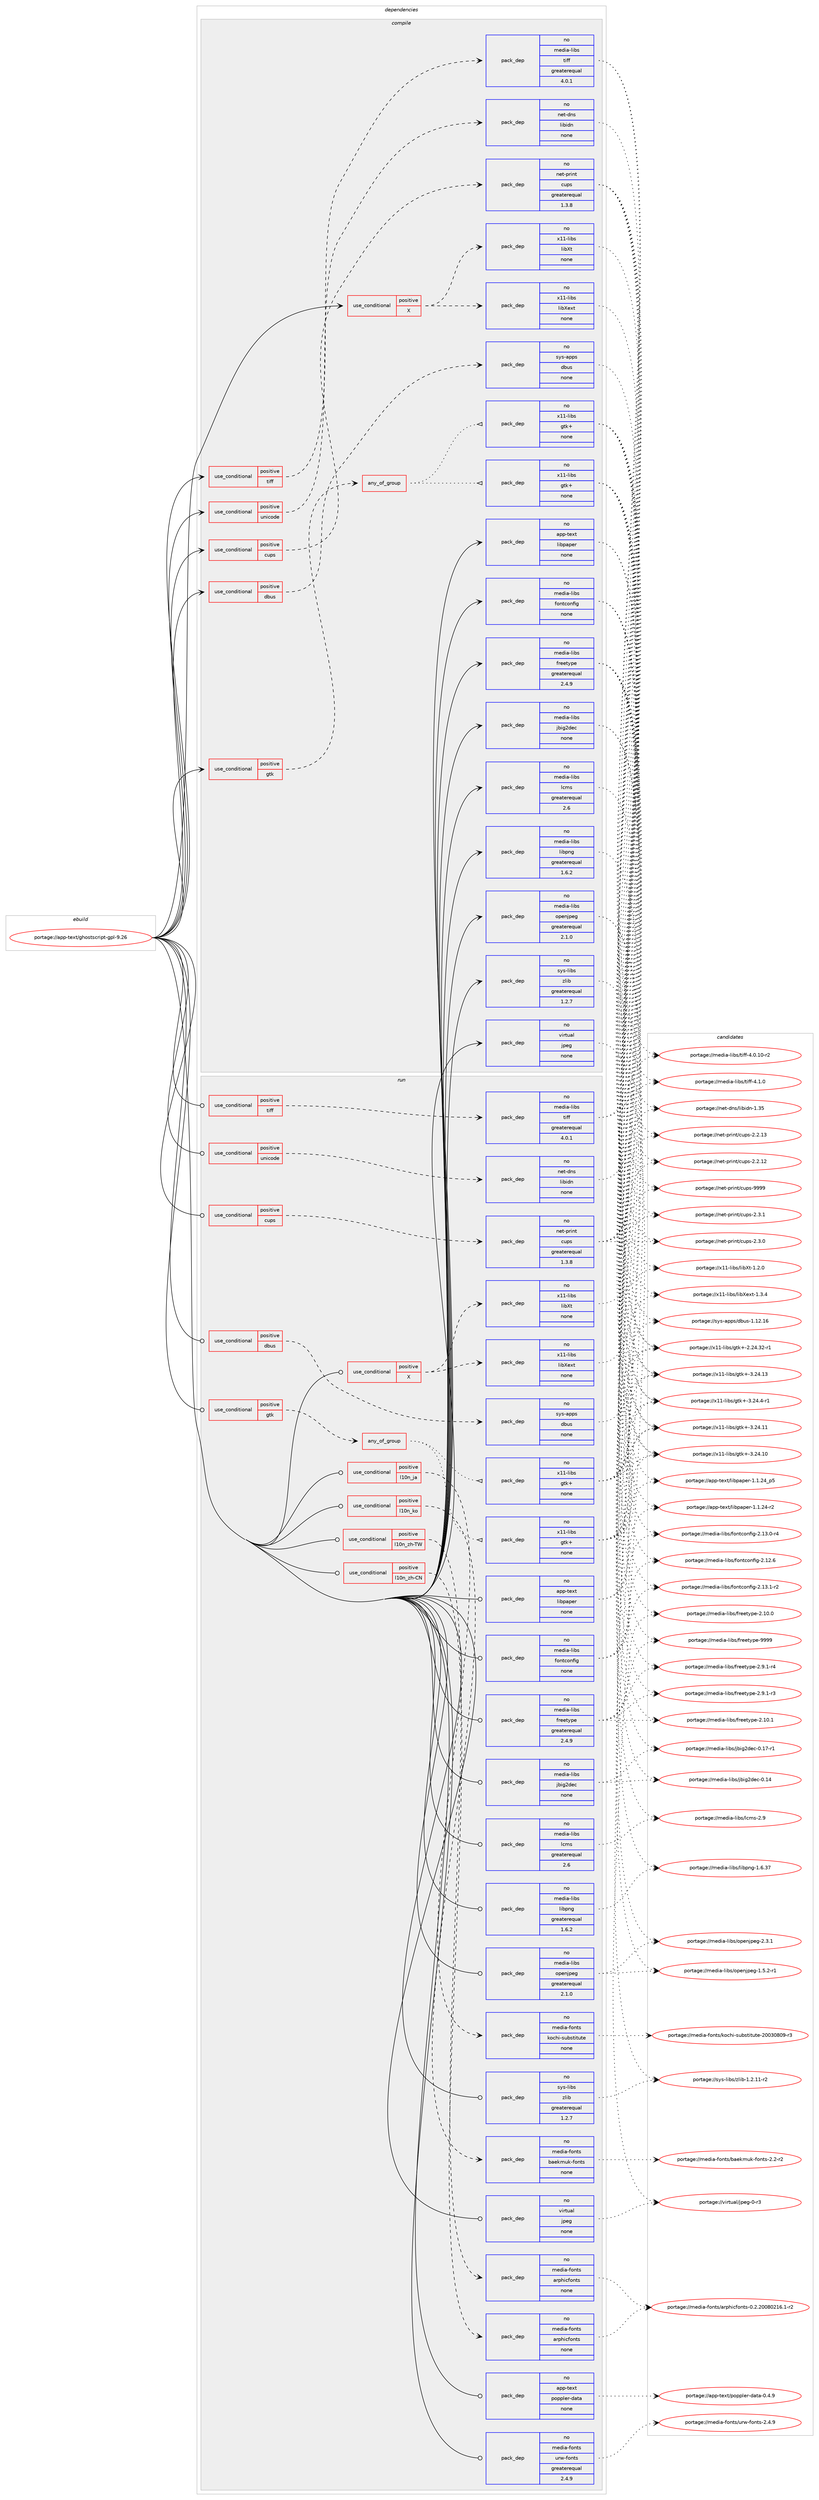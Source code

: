 digraph prolog {

# *************
# Graph options
# *************

newrank=true;
concentrate=true;
compound=true;
graph [rankdir=LR,fontname=Helvetica,fontsize=10,ranksep=1.5];#, ranksep=2.5, nodesep=0.2];
edge  [arrowhead=vee];
node  [fontname=Helvetica,fontsize=10];

# **********
# The ebuild
# **********

subgraph cluster_leftcol {
color=gray;
rank=same;
label=<<i>ebuild</i>>;
id [label="portage://app-text/ghostscript-gpl-9.26", color=red, width=4, href="../app-text/ghostscript-gpl-9.26.svg"];
}

# ****************
# The dependencies
# ****************

subgraph cluster_midcol {
color=gray;
label=<<i>dependencies</i>>;
subgraph cluster_compile {
fillcolor="#eeeeee";
style=filled;
label=<<i>compile</i>>;
subgraph cond140393 {
dependency597696 [label=<<TABLE BORDER="0" CELLBORDER="1" CELLSPACING="0" CELLPADDING="4"><TR><TD ROWSPAN="3" CELLPADDING="10">use_conditional</TD></TR><TR><TD>positive</TD></TR><TR><TD>X</TD></TR></TABLE>>, shape=none, color=red];
subgraph pack449329 {
dependency597697 [label=<<TABLE BORDER="0" CELLBORDER="1" CELLSPACING="0" CELLPADDING="4" WIDTH="220"><TR><TD ROWSPAN="6" CELLPADDING="30">pack_dep</TD></TR><TR><TD WIDTH="110">no</TD></TR><TR><TD>x11-libs</TD></TR><TR><TD>libXt</TD></TR><TR><TD>none</TD></TR><TR><TD></TD></TR></TABLE>>, shape=none, color=blue];
}
dependency597696:e -> dependency597697:w [weight=20,style="dashed",arrowhead="vee"];
subgraph pack449330 {
dependency597698 [label=<<TABLE BORDER="0" CELLBORDER="1" CELLSPACING="0" CELLPADDING="4" WIDTH="220"><TR><TD ROWSPAN="6" CELLPADDING="30">pack_dep</TD></TR><TR><TD WIDTH="110">no</TD></TR><TR><TD>x11-libs</TD></TR><TR><TD>libXext</TD></TR><TR><TD>none</TD></TR><TR><TD></TD></TR></TABLE>>, shape=none, color=blue];
}
dependency597696:e -> dependency597698:w [weight=20,style="dashed",arrowhead="vee"];
}
id:e -> dependency597696:w [weight=20,style="solid",arrowhead="vee"];
subgraph cond140394 {
dependency597699 [label=<<TABLE BORDER="0" CELLBORDER="1" CELLSPACING="0" CELLPADDING="4"><TR><TD ROWSPAN="3" CELLPADDING="10">use_conditional</TD></TR><TR><TD>positive</TD></TR><TR><TD>cups</TD></TR></TABLE>>, shape=none, color=red];
subgraph pack449331 {
dependency597700 [label=<<TABLE BORDER="0" CELLBORDER="1" CELLSPACING="0" CELLPADDING="4" WIDTH="220"><TR><TD ROWSPAN="6" CELLPADDING="30">pack_dep</TD></TR><TR><TD WIDTH="110">no</TD></TR><TR><TD>net-print</TD></TR><TR><TD>cups</TD></TR><TR><TD>greaterequal</TD></TR><TR><TD>1.3.8</TD></TR></TABLE>>, shape=none, color=blue];
}
dependency597699:e -> dependency597700:w [weight=20,style="dashed",arrowhead="vee"];
}
id:e -> dependency597699:w [weight=20,style="solid",arrowhead="vee"];
subgraph cond140395 {
dependency597701 [label=<<TABLE BORDER="0" CELLBORDER="1" CELLSPACING="0" CELLPADDING="4"><TR><TD ROWSPAN="3" CELLPADDING="10">use_conditional</TD></TR><TR><TD>positive</TD></TR><TR><TD>dbus</TD></TR></TABLE>>, shape=none, color=red];
subgraph pack449332 {
dependency597702 [label=<<TABLE BORDER="0" CELLBORDER="1" CELLSPACING="0" CELLPADDING="4" WIDTH="220"><TR><TD ROWSPAN="6" CELLPADDING="30">pack_dep</TD></TR><TR><TD WIDTH="110">no</TD></TR><TR><TD>sys-apps</TD></TR><TR><TD>dbus</TD></TR><TR><TD>none</TD></TR><TR><TD></TD></TR></TABLE>>, shape=none, color=blue];
}
dependency597701:e -> dependency597702:w [weight=20,style="dashed",arrowhead="vee"];
}
id:e -> dependency597701:w [weight=20,style="solid",arrowhead="vee"];
subgraph cond140396 {
dependency597703 [label=<<TABLE BORDER="0" CELLBORDER="1" CELLSPACING="0" CELLPADDING="4"><TR><TD ROWSPAN="3" CELLPADDING="10">use_conditional</TD></TR><TR><TD>positive</TD></TR><TR><TD>gtk</TD></TR></TABLE>>, shape=none, color=red];
subgraph any7708 {
dependency597704 [label=<<TABLE BORDER="0" CELLBORDER="1" CELLSPACING="0" CELLPADDING="4"><TR><TD CELLPADDING="10">any_of_group</TD></TR></TABLE>>, shape=none, color=red];subgraph pack449333 {
dependency597705 [label=<<TABLE BORDER="0" CELLBORDER="1" CELLSPACING="0" CELLPADDING="4" WIDTH="220"><TR><TD ROWSPAN="6" CELLPADDING="30">pack_dep</TD></TR><TR><TD WIDTH="110">no</TD></TR><TR><TD>x11-libs</TD></TR><TR><TD>gtk+</TD></TR><TR><TD>none</TD></TR><TR><TD></TD></TR></TABLE>>, shape=none, color=blue];
}
dependency597704:e -> dependency597705:w [weight=20,style="dotted",arrowhead="oinv"];
subgraph pack449334 {
dependency597706 [label=<<TABLE BORDER="0" CELLBORDER="1" CELLSPACING="0" CELLPADDING="4" WIDTH="220"><TR><TD ROWSPAN="6" CELLPADDING="30">pack_dep</TD></TR><TR><TD WIDTH="110">no</TD></TR><TR><TD>x11-libs</TD></TR><TR><TD>gtk+</TD></TR><TR><TD>none</TD></TR><TR><TD></TD></TR></TABLE>>, shape=none, color=blue];
}
dependency597704:e -> dependency597706:w [weight=20,style="dotted",arrowhead="oinv"];
}
dependency597703:e -> dependency597704:w [weight=20,style="dashed",arrowhead="vee"];
}
id:e -> dependency597703:w [weight=20,style="solid",arrowhead="vee"];
subgraph cond140397 {
dependency597707 [label=<<TABLE BORDER="0" CELLBORDER="1" CELLSPACING="0" CELLPADDING="4"><TR><TD ROWSPAN="3" CELLPADDING="10">use_conditional</TD></TR><TR><TD>positive</TD></TR><TR><TD>tiff</TD></TR></TABLE>>, shape=none, color=red];
subgraph pack449335 {
dependency597708 [label=<<TABLE BORDER="0" CELLBORDER="1" CELLSPACING="0" CELLPADDING="4" WIDTH="220"><TR><TD ROWSPAN="6" CELLPADDING="30">pack_dep</TD></TR><TR><TD WIDTH="110">no</TD></TR><TR><TD>media-libs</TD></TR><TR><TD>tiff</TD></TR><TR><TD>greaterequal</TD></TR><TR><TD>4.0.1</TD></TR></TABLE>>, shape=none, color=blue];
}
dependency597707:e -> dependency597708:w [weight=20,style="dashed",arrowhead="vee"];
}
id:e -> dependency597707:w [weight=20,style="solid",arrowhead="vee"];
subgraph cond140398 {
dependency597709 [label=<<TABLE BORDER="0" CELLBORDER="1" CELLSPACING="0" CELLPADDING="4"><TR><TD ROWSPAN="3" CELLPADDING="10">use_conditional</TD></TR><TR><TD>positive</TD></TR><TR><TD>unicode</TD></TR></TABLE>>, shape=none, color=red];
subgraph pack449336 {
dependency597710 [label=<<TABLE BORDER="0" CELLBORDER="1" CELLSPACING="0" CELLPADDING="4" WIDTH="220"><TR><TD ROWSPAN="6" CELLPADDING="30">pack_dep</TD></TR><TR><TD WIDTH="110">no</TD></TR><TR><TD>net-dns</TD></TR><TR><TD>libidn</TD></TR><TR><TD>none</TD></TR><TR><TD></TD></TR></TABLE>>, shape=none, color=blue];
}
dependency597709:e -> dependency597710:w [weight=20,style="dashed",arrowhead="vee"];
}
id:e -> dependency597709:w [weight=20,style="solid",arrowhead="vee"];
subgraph pack449337 {
dependency597711 [label=<<TABLE BORDER="0" CELLBORDER="1" CELLSPACING="0" CELLPADDING="4" WIDTH="220"><TR><TD ROWSPAN="6" CELLPADDING="30">pack_dep</TD></TR><TR><TD WIDTH="110">no</TD></TR><TR><TD>app-text</TD></TR><TR><TD>libpaper</TD></TR><TR><TD>none</TD></TR><TR><TD></TD></TR></TABLE>>, shape=none, color=blue];
}
id:e -> dependency597711:w [weight=20,style="solid",arrowhead="vee"];
subgraph pack449338 {
dependency597712 [label=<<TABLE BORDER="0" CELLBORDER="1" CELLSPACING="0" CELLPADDING="4" WIDTH="220"><TR><TD ROWSPAN="6" CELLPADDING="30">pack_dep</TD></TR><TR><TD WIDTH="110">no</TD></TR><TR><TD>media-libs</TD></TR><TR><TD>fontconfig</TD></TR><TR><TD>none</TD></TR><TR><TD></TD></TR></TABLE>>, shape=none, color=blue];
}
id:e -> dependency597712:w [weight=20,style="solid",arrowhead="vee"];
subgraph pack449339 {
dependency597713 [label=<<TABLE BORDER="0" CELLBORDER="1" CELLSPACING="0" CELLPADDING="4" WIDTH="220"><TR><TD ROWSPAN="6" CELLPADDING="30">pack_dep</TD></TR><TR><TD WIDTH="110">no</TD></TR><TR><TD>media-libs</TD></TR><TR><TD>freetype</TD></TR><TR><TD>greaterequal</TD></TR><TR><TD>2.4.9</TD></TR></TABLE>>, shape=none, color=blue];
}
id:e -> dependency597713:w [weight=20,style="solid",arrowhead="vee"];
subgraph pack449340 {
dependency597714 [label=<<TABLE BORDER="0" CELLBORDER="1" CELLSPACING="0" CELLPADDING="4" WIDTH="220"><TR><TD ROWSPAN="6" CELLPADDING="30">pack_dep</TD></TR><TR><TD WIDTH="110">no</TD></TR><TR><TD>media-libs</TD></TR><TR><TD>jbig2dec</TD></TR><TR><TD>none</TD></TR><TR><TD></TD></TR></TABLE>>, shape=none, color=blue];
}
id:e -> dependency597714:w [weight=20,style="solid",arrowhead="vee"];
subgraph pack449341 {
dependency597715 [label=<<TABLE BORDER="0" CELLBORDER="1" CELLSPACING="0" CELLPADDING="4" WIDTH="220"><TR><TD ROWSPAN="6" CELLPADDING="30">pack_dep</TD></TR><TR><TD WIDTH="110">no</TD></TR><TR><TD>media-libs</TD></TR><TR><TD>lcms</TD></TR><TR><TD>greaterequal</TD></TR><TR><TD>2.6</TD></TR></TABLE>>, shape=none, color=blue];
}
id:e -> dependency597715:w [weight=20,style="solid",arrowhead="vee"];
subgraph pack449342 {
dependency597716 [label=<<TABLE BORDER="0" CELLBORDER="1" CELLSPACING="0" CELLPADDING="4" WIDTH="220"><TR><TD ROWSPAN="6" CELLPADDING="30">pack_dep</TD></TR><TR><TD WIDTH="110">no</TD></TR><TR><TD>media-libs</TD></TR><TR><TD>libpng</TD></TR><TR><TD>greaterequal</TD></TR><TR><TD>1.6.2</TD></TR></TABLE>>, shape=none, color=blue];
}
id:e -> dependency597716:w [weight=20,style="solid",arrowhead="vee"];
subgraph pack449343 {
dependency597717 [label=<<TABLE BORDER="0" CELLBORDER="1" CELLSPACING="0" CELLPADDING="4" WIDTH="220"><TR><TD ROWSPAN="6" CELLPADDING="30">pack_dep</TD></TR><TR><TD WIDTH="110">no</TD></TR><TR><TD>media-libs</TD></TR><TR><TD>openjpeg</TD></TR><TR><TD>greaterequal</TD></TR><TR><TD>2.1.0</TD></TR></TABLE>>, shape=none, color=blue];
}
id:e -> dependency597717:w [weight=20,style="solid",arrowhead="vee"];
subgraph pack449344 {
dependency597718 [label=<<TABLE BORDER="0" CELLBORDER="1" CELLSPACING="0" CELLPADDING="4" WIDTH="220"><TR><TD ROWSPAN="6" CELLPADDING="30">pack_dep</TD></TR><TR><TD WIDTH="110">no</TD></TR><TR><TD>sys-libs</TD></TR><TR><TD>zlib</TD></TR><TR><TD>greaterequal</TD></TR><TR><TD>1.2.7</TD></TR></TABLE>>, shape=none, color=blue];
}
id:e -> dependency597718:w [weight=20,style="solid",arrowhead="vee"];
subgraph pack449345 {
dependency597719 [label=<<TABLE BORDER="0" CELLBORDER="1" CELLSPACING="0" CELLPADDING="4" WIDTH="220"><TR><TD ROWSPAN="6" CELLPADDING="30">pack_dep</TD></TR><TR><TD WIDTH="110">no</TD></TR><TR><TD>virtual</TD></TR><TR><TD>jpeg</TD></TR><TR><TD>none</TD></TR><TR><TD></TD></TR></TABLE>>, shape=none, color=blue];
}
id:e -> dependency597719:w [weight=20,style="solid",arrowhead="vee"];
}
subgraph cluster_compileandrun {
fillcolor="#eeeeee";
style=filled;
label=<<i>compile and run</i>>;
}
subgraph cluster_run {
fillcolor="#eeeeee";
style=filled;
label=<<i>run</i>>;
subgraph cond140399 {
dependency597720 [label=<<TABLE BORDER="0" CELLBORDER="1" CELLSPACING="0" CELLPADDING="4"><TR><TD ROWSPAN="3" CELLPADDING="10">use_conditional</TD></TR><TR><TD>positive</TD></TR><TR><TD>X</TD></TR></TABLE>>, shape=none, color=red];
subgraph pack449346 {
dependency597721 [label=<<TABLE BORDER="0" CELLBORDER="1" CELLSPACING="0" CELLPADDING="4" WIDTH="220"><TR><TD ROWSPAN="6" CELLPADDING="30">pack_dep</TD></TR><TR><TD WIDTH="110">no</TD></TR><TR><TD>x11-libs</TD></TR><TR><TD>libXt</TD></TR><TR><TD>none</TD></TR><TR><TD></TD></TR></TABLE>>, shape=none, color=blue];
}
dependency597720:e -> dependency597721:w [weight=20,style="dashed",arrowhead="vee"];
subgraph pack449347 {
dependency597722 [label=<<TABLE BORDER="0" CELLBORDER="1" CELLSPACING="0" CELLPADDING="4" WIDTH="220"><TR><TD ROWSPAN="6" CELLPADDING="30">pack_dep</TD></TR><TR><TD WIDTH="110">no</TD></TR><TR><TD>x11-libs</TD></TR><TR><TD>libXext</TD></TR><TR><TD>none</TD></TR><TR><TD></TD></TR></TABLE>>, shape=none, color=blue];
}
dependency597720:e -> dependency597722:w [weight=20,style="dashed",arrowhead="vee"];
}
id:e -> dependency597720:w [weight=20,style="solid",arrowhead="odot"];
subgraph cond140400 {
dependency597723 [label=<<TABLE BORDER="0" CELLBORDER="1" CELLSPACING="0" CELLPADDING="4"><TR><TD ROWSPAN="3" CELLPADDING="10">use_conditional</TD></TR><TR><TD>positive</TD></TR><TR><TD>cups</TD></TR></TABLE>>, shape=none, color=red];
subgraph pack449348 {
dependency597724 [label=<<TABLE BORDER="0" CELLBORDER="1" CELLSPACING="0" CELLPADDING="4" WIDTH="220"><TR><TD ROWSPAN="6" CELLPADDING="30">pack_dep</TD></TR><TR><TD WIDTH="110">no</TD></TR><TR><TD>net-print</TD></TR><TR><TD>cups</TD></TR><TR><TD>greaterequal</TD></TR><TR><TD>1.3.8</TD></TR></TABLE>>, shape=none, color=blue];
}
dependency597723:e -> dependency597724:w [weight=20,style="dashed",arrowhead="vee"];
}
id:e -> dependency597723:w [weight=20,style="solid",arrowhead="odot"];
subgraph cond140401 {
dependency597725 [label=<<TABLE BORDER="0" CELLBORDER="1" CELLSPACING="0" CELLPADDING="4"><TR><TD ROWSPAN="3" CELLPADDING="10">use_conditional</TD></TR><TR><TD>positive</TD></TR><TR><TD>dbus</TD></TR></TABLE>>, shape=none, color=red];
subgraph pack449349 {
dependency597726 [label=<<TABLE BORDER="0" CELLBORDER="1" CELLSPACING="0" CELLPADDING="4" WIDTH="220"><TR><TD ROWSPAN="6" CELLPADDING="30">pack_dep</TD></TR><TR><TD WIDTH="110">no</TD></TR><TR><TD>sys-apps</TD></TR><TR><TD>dbus</TD></TR><TR><TD>none</TD></TR><TR><TD></TD></TR></TABLE>>, shape=none, color=blue];
}
dependency597725:e -> dependency597726:w [weight=20,style="dashed",arrowhead="vee"];
}
id:e -> dependency597725:w [weight=20,style="solid",arrowhead="odot"];
subgraph cond140402 {
dependency597727 [label=<<TABLE BORDER="0" CELLBORDER="1" CELLSPACING="0" CELLPADDING="4"><TR><TD ROWSPAN="3" CELLPADDING="10">use_conditional</TD></TR><TR><TD>positive</TD></TR><TR><TD>gtk</TD></TR></TABLE>>, shape=none, color=red];
subgraph any7709 {
dependency597728 [label=<<TABLE BORDER="0" CELLBORDER="1" CELLSPACING="0" CELLPADDING="4"><TR><TD CELLPADDING="10">any_of_group</TD></TR></TABLE>>, shape=none, color=red];subgraph pack449350 {
dependency597729 [label=<<TABLE BORDER="0" CELLBORDER="1" CELLSPACING="0" CELLPADDING="4" WIDTH="220"><TR><TD ROWSPAN="6" CELLPADDING="30">pack_dep</TD></TR><TR><TD WIDTH="110">no</TD></TR><TR><TD>x11-libs</TD></TR><TR><TD>gtk+</TD></TR><TR><TD>none</TD></TR><TR><TD></TD></TR></TABLE>>, shape=none, color=blue];
}
dependency597728:e -> dependency597729:w [weight=20,style="dotted",arrowhead="oinv"];
subgraph pack449351 {
dependency597730 [label=<<TABLE BORDER="0" CELLBORDER="1" CELLSPACING="0" CELLPADDING="4" WIDTH="220"><TR><TD ROWSPAN="6" CELLPADDING="30">pack_dep</TD></TR><TR><TD WIDTH="110">no</TD></TR><TR><TD>x11-libs</TD></TR><TR><TD>gtk+</TD></TR><TR><TD>none</TD></TR><TR><TD></TD></TR></TABLE>>, shape=none, color=blue];
}
dependency597728:e -> dependency597730:w [weight=20,style="dotted",arrowhead="oinv"];
}
dependency597727:e -> dependency597728:w [weight=20,style="dashed",arrowhead="vee"];
}
id:e -> dependency597727:w [weight=20,style="solid",arrowhead="odot"];
subgraph cond140403 {
dependency597731 [label=<<TABLE BORDER="0" CELLBORDER="1" CELLSPACING="0" CELLPADDING="4"><TR><TD ROWSPAN="3" CELLPADDING="10">use_conditional</TD></TR><TR><TD>positive</TD></TR><TR><TD>l10n_ja</TD></TR></TABLE>>, shape=none, color=red];
subgraph pack449352 {
dependency597732 [label=<<TABLE BORDER="0" CELLBORDER="1" CELLSPACING="0" CELLPADDING="4" WIDTH="220"><TR><TD ROWSPAN="6" CELLPADDING="30">pack_dep</TD></TR><TR><TD WIDTH="110">no</TD></TR><TR><TD>media-fonts</TD></TR><TR><TD>kochi-substitute</TD></TR><TR><TD>none</TD></TR><TR><TD></TD></TR></TABLE>>, shape=none, color=blue];
}
dependency597731:e -> dependency597732:w [weight=20,style="dashed",arrowhead="vee"];
}
id:e -> dependency597731:w [weight=20,style="solid",arrowhead="odot"];
subgraph cond140404 {
dependency597733 [label=<<TABLE BORDER="0" CELLBORDER="1" CELLSPACING="0" CELLPADDING="4"><TR><TD ROWSPAN="3" CELLPADDING="10">use_conditional</TD></TR><TR><TD>positive</TD></TR><TR><TD>l10n_ko</TD></TR></TABLE>>, shape=none, color=red];
subgraph pack449353 {
dependency597734 [label=<<TABLE BORDER="0" CELLBORDER="1" CELLSPACING="0" CELLPADDING="4" WIDTH="220"><TR><TD ROWSPAN="6" CELLPADDING="30">pack_dep</TD></TR><TR><TD WIDTH="110">no</TD></TR><TR><TD>media-fonts</TD></TR><TR><TD>baekmuk-fonts</TD></TR><TR><TD>none</TD></TR><TR><TD></TD></TR></TABLE>>, shape=none, color=blue];
}
dependency597733:e -> dependency597734:w [weight=20,style="dashed",arrowhead="vee"];
}
id:e -> dependency597733:w [weight=20,style="solid",arrowhead="odot"];
subgraph cond140405 {
dependency597735 [label=<<TABLE BORDER="0" CELLBORDER="1" CELLSPACING="0" CELLPADDING="4"><TR><TD ROWSPAN="3" CELLPADDING="10">use_conditional</TD></TR><TR><TD>positive</TD></TR><TR><TD>l10n_zh-CN</TD></TR></TABLE>>, shape=none, color=red];
subgraph pack449354 {
dependency597736 [label=<<TABLE BORDER="0" CELLBORDER="1" CELLSPACING="0" CELLPADDING="4" WIDTH="220"><TR><TD ROWSPAN="6" CELLPADDING="30">pack_dep</TD></TR><TR><TD WIDTH="110">no</TD></TR><TR><TD>media-fonts</TD></TR><TR><TD>arphicfonts</TD></TR><TR><TD>none</TD></TR><TR><TD></TD></TR></TABLE>>, shape=none, color=blue];
}
dependency597735:e -> dependency597736:w [weight=20,style="dashed",arrowhead="vee"];
}
id:e -> dependency597735:w [weight=20,style="solid",arrowhead="odot"];
subgraph cond140406 {
dependency597737 [label=<<TABLE BORDER="0" CELLBORDER="1" CELLSPACING="0" CELLPADDING="4"><TR><TD ROWSPAN="3" CELLPADDING="10">use_conditional</TD></TR><TR><TD>positive</TD></TR><TR><TD>l10n_zh-TW</TD></TR></TABLE>>, shape=none, color=red];
subgraph pack449355 {
dependency597738 [label=<<TABLE BORDER="0" CELLBORDER="1" CELLSPACING="0" CELLPADDING="4" WIDTH="220"><TR><TD ROWSPAN="6" CELLPADDING="30">pack_dep</TD></TR><TR><TD WIDTH="110">no</TD></TR><TR><TD>media-fonts</TD></TR><TR><TD>arphicfonts</TD></TR><TR><TD>none</TD></TR><TR><TD></TD></TR></TABLE>>, shape=none, color=blue];
}
dependency597737:e -> dependency597738:w [weight=20,style="dashed",arrowhead="vee"];
}
id:e -> dependency597737:w [weight=20,style="solid",arrowhead="odot"];
subgraph cond140407 {
dependency597739 [label=<<TABLE BORDER="0" CELLBORDER="1" CELLSPACING="0" CELLPADDING="4"><TR><TD ROWSPAN="3" CELLPADDING="10">use_conditional</TD></TR><TR><TD>positive</TD></TR><TR><TD>tiff</TD></TR></TABLE>>, shape=none, color=red];
subgraph pack449356 {
dependency597740 [label=<<TABLE BORDER="0" CELLBORDER="1" CELLSPACING="0" CELLPADDING="4" WIDTH="220"><TR><TD ROWSPAN="6" CELLPADDING="30">pack_dep</TD></TR><TR><TD WIDTH="110">no</TD></TR><TR><TD>media-libs</TD></TR><TR><TD>tiff</TD></TR><TR><TD>greaterequal</TD></TR><TR><TD>4.0.1</TD></TR></TABLE>>, shape=none, color=blue];
}
dependency597739:e -> dependency597740:w [weight=20,style="dashed",arrowhead="vee"];
}
id:e -> dependency597739:w [weight=20,style="solid",arrowhead="odot"];
subgraph cond140408 {
dependency597741 [label=<<TABLE BORDER="0" CELLBORDER="1" CELLSPACING="0" CELLPADDING="4"><TR><TD ROWSPAN="3" CELLPADDING="10">use_conditional</TD></TR><TR><TD>positive</TD></TR><TR><TD>unicode</TD></TR></TABLE>>, shape=none, color=red];
subgraph pack449357 {
dependency597742 [label=<<TABLE BORDER="0" CELLBORDER="1" CELLSPACING="0" CELLPADDING="4" WIDTH="220"><TR><TD ROWSPAN="6" CELLPADDING="30">pack_dep</TD></TR><TR><TD WIDTH="110">no</TD></TR><TR><TD>net-dns</TD></TR><TR><TD>libidn</TD></TR><TR><TD>none</TD></TR><TR><TD></TD></TR></TABLE>>, shape=none, color=blue];
}
dependency597741:e -> dependency597742:w [weight=20,style="dashed",arrowhead="vee"];
}
id:e -> dependency597741:w [weight=20,style="solid",arrowhead="odot"];
subgraph pack449358 {
dependency597743 [label=<<TABLE BORDER="0" CELLBORDER="1" CELLSPACING="0" CELLPADDING="4" WIDTH="220"><TR><TD ROWSPAN="6" CELLPADDING="30">pack_dep</TD></TR><TR><TD WIDTH="110">no</TD></TR><TR><TD>app-text</TD></TR><TR><TD>libpaper</TD></TR><TR><TD>none</TD></TR><TR><TD></TD></TR></TABLE>>, shape=none, color=blue];
}
id:e -> dependency597743:w [weight=20,style="solid",arrowhead="odot"];
subgraph pack449359 {
dependency597744 [label=<<TABLE BORDER="0" CELLBORDER="1" CELLSPACING="0" CELLPADDING="4" WIDTH="220"><TR><TD ROWSPAN="6" CELLPADDING="30">pack_dep</TD></TR><TR><TD WIDTH="110">no</TD></TR><TR><TD>app-text</TD></TR><TR><TD>poppler-data</TD></TR><TR><TD>none</TD></TR><TR><TD></TD></TR></TABLE>>, shape=none, color=blue];
}
id:e -> dependency597744:w [weight=20,style="solid",arrowhead="odot"];
subgraph pack449360 {
dependency597745 [label=<<TABLE BORDER="0" CELLBORDER="1" CELLSPACING="0" CELLPADDING="4" WIDTH="220"><TR><TD ROWSPAN="6" CELLPADDING="30">pack_dep</TD></TR><TR><TD WIDTH="110">no</TD></TR><TR><TD>media-fonts</TD></TR><TR><TD>urw-fonts</TD></TR><TR><TD>greaterequal</TD></TR><TR><TD>2.4.9</TD></TR></TABLE>>, shape=none, color=blue];
}
id:e -> dependency597745:w [weight=20,style="solid",arrowhead="odot"];
subgraph pack449361 {
dependency597746 [label=<<TABLE BORDER="0" CELLBORDER="1" CELLSPACING="0" CELLPADDING="4" WIDTH="220"><TR><TD ROWSPAN="6" CELLPADDING="30">pack_dep</TD></TR><TR><TD WIDTH="110">no</TD></TR><TR><TD>media-libs</TD></TR><TR><TD>fontconfig</TD></TR><TR><TD>none</TD></TR><TR><TD></TD></TR></TABLE>>, shape=none, color=blue];
}
id:e -> dependency597746:w [weight=20,style="solid",arrowhead="odot"];
subgraph pack449362 {
dependency597747 [label=<<TABLE BORDER="0" CELLBORDER="1" CELLSPACING="0" CELLPADDING="4" WIDTH="220"><TR><TD ROWSPAN="6" CELLPADDING="30">pack_dep</TD></TR><TR><TD WIDTH="110">no</TD></TR><TR><TD>media-libs</TD></TR><TR><TD>freetype</TD></TR><TR><TD>greaterequal</TD></TR><TR><TD>2.4.9</TD></TR></TABLE>>, shape=none, color=blue];
}
id:e -> dependency597747:w [weight=20,style="solid",arrowhead="odot"];
subgraph pack449363 {
dependency597748 [label=<<TABLE BORDER="0" CELLBORDER="1" CELLSPACING="0" CELLPADDING="4" WIDTH="220"><TR><TD ROWSPAN="6" CELLPADDING="30">pack_dep</TD></TR><TR><TD WIDTH="110">no</TD></TR><TR><TD>media-libs</TD></TR><TR><TD>jbig2dec</TD></TR><TR><TD>none</TD></TR><TR><TD></TD></TR></TABLE>>, shape=none, color=blue];
}
id:e -> dependency597748:w [weight=20,style="solid",arrowhead="odot"];
subgraph pack449364 {
dependency597749 [label=<<TABLE BORDER="0" CELLBORDER="1" CELLSPACING="0" CELLPADDING="4" WIDTH="220"><TR><TD ROWSPAN="6" CELLPADDING="30">pack_dep</TD></TR><TR><TD WIDTH="110">no</TD></TR><TR><TD>media-libs</TD></TR><TR><TD>lcms</TD></TR><TR><TD>greaterequal</TD></TR><TR><TD>2.6</TD></TR></TABLE>>, shape=none, color=blue];
}
id:e -> dependency597749:w [weight=20,style="solid",arrowhead="odot"];
subgraph pack449365 {
dependency597750 [label=<<TABLE BORDER="0" CELLBORDER="1" CELLSPACING="0" CELLPADDING="4" WIDTH="220"><TR><TD ROWSPAN="6" CELLPADDING="30">pack_dep</TD></TR><TR><TD WIDTH="110">no</TD></TR><TR><TD>media-libs</TD></TR><TR><TD>libpng</TD></TR><TR><TD>greaterequal</TD></TR><TR><TD>1.6.2</TD></TR></TABLE>>, shape=none, color=blue];
}
id:e -> dependency597750:w [weight=20,style="solid",arrowhead="odot"];
subgraph pack449366 {
dependency597751 [label=<<TABLE BORDER="0" CELLBORDER="1" CELLSPACING="0" CELLPADDING="4" WIDTH="220"><TR><TD ROWSPAN="6" CELLPADDING="30">pack_dep</TD></TR><TR><TD WIDTH="110">no</TD></TR><TR><TD>media-libs</TD></TR><TR><TD>openjpeg</TD></TR><TR><TD>greaterequal</TD></TR><TR><TD>2.1.0</TD></TR></TABLE>>, shape=none, color=blue];
}
id:e -> dependency597751:w [weight=20,style="solid",arrowhead="odot"];
subgraph pack449367 {
dependency597752 [label=<<TABLE BORDER="0" CELLBORDER="1" CELLSPACING="0" CELLPADDING="4" WIDTH="220"><TR><TD ROWSPAN="6" CELLPADDING="30">pack_dep</TD></TR><TR><TD WIDTH="110">no</TD></TR><TR><TD>sys-libs</TD></TR><TR><TD>zlib</TD></TR><TR><TD>greaterequal</TD></TR><TR><TD>1.2.7</TD></TR></TABLE>>, shape=none, color=blue];
}
id:e -> dependency597752:w [weight=20,style="solid",arrowhead="odot"];
subgraph pack449368 {
dependency597753 [label=<<TABLE BORDER="0" CELLBORDER="1" CELLSPACING="0" CELLPADDING="4" WIDTH="220"><TR><TD ROWSPAN="6" CELLPADDING="30">pack_dep</TD></TR><TR><TD WIDTH="110">no</TD></TR><TR><TD>virtual</TD></TR><TR><TD>jpeg</TD></TR><TR><TD>none</TD></TR><TR><TD></TD></TR></TABLE>>, shape=none, color=blue];
}
id:e -> dependency597753:w [weight=20,style="solid",arrowhead="odot"];
}
}

# **************
# The candidates
# **************

subgraph cluster_choices {
rank=same;
color=gray;
label=<<i>candidates</i>>;

subgraph choice449329 {
color=black;
nodesep=1;
choice12049494510810598115471081059888116454946504648 [label="portage://x11-libs/libXt-1.2.0", color=red, width=4,href="../x11-libs/libXt-1.2.0.svg"];
dependency597697:e -> choice12049494510810598115471081059888116454946504648:w [style=dotted,weight="100"];
}
subgraph choice449330 {
color=black;
nodesep=1;
choice12049494510810598115471081059888101120116454946514652 [label="portage://x11-libs/libXext-1.3.4", color=red, width=4,href="../x11-libs/libXext-1.3.4.svg"];
dependency597698:e -> choice12049494510810598115471081059888101120116454946514652:w [style=dotted,weight="100"];
}
subgraph choice449331 {
color=black;
nodesep=1;
choice1101011164511211410511011647991171121154557575757 [label="portage://net-print/cups-9999", color=red, width=4,href="../net-print/cups-9999.svg"];
choice110101116451121141051101164799117112115455046514649 [label="portage://net-print/cups-2.3.1", color=red, width=4,href="../net-print/cups-2.3.1.svg"];
choice110101116451121141051101164799117112115455046514648 [label="portage://net-print/cups-2.3.0", color=red, width=4,href="../net-print/cups-2.3.0.svg"];
choice11010111645112114105110116479911711211545504650464951 [label="portage://net-print/cups-2.2.13", color=red, width=4,href="../net-print/cups-2.2.13.svg"];
choice11010111645112114105110116479911711211545504650464950 [label="portage://net-print/cups-2.2.12", color=red, width=4,href="../net-print/cups-2.2.12.svg"];
dependency597700:e -> choice1101011164511211410511011647991171121154557575757:w [style=dotted,weight="100"];
dependency597700:e -> choice110101116451121141051101164799117112115455046514649:w [style=dotted,weight="100"];
dependency597700:e -> choice110101116451121141051101164799117112115455046514648:w [style=dotted,weight="100"];
dependency597700:e -> choice11010111645112114105110116479911711211545504650464951:w [style=dotted,weight="100"];
dependency597700:e -> choice11010111645112114105110116479911711211545504650464950:w [style=dotted,weight="100"];
}
subgraph choice449332 {
color=black;
nodesep=1;
choice115121115459711211211547100981171154549464950464954 [label="portage://sys-apps/dbus-1.12.16", color=red, width=4,href="../sys-apps/dbus-1.12.16.svg"];
dependency597702:e -> choice115121115459711211211547100981171154549464950464954:w [style=dotted,weight="100"];
}
subgraph choice449333 {
color=black;
nodesep=1;
choice120494945108105981154710311610743455146505246524511449 [label="portage://x11-libs/gtk+-3.24.4-r1", color=red, width=4,href="../x11-libs/gtk+-3.24.4-r1.svg"];
choice1204949451081059811547103116107434551465052464951 [label="portage://x11-libs/gtk+-3.24.13", color=red, width=4,href="../x11-libs/gtk+-3.24.13.svg"];
choice1204949451081059811547103116107434551465052464949 [label="portage://x11-libs/gtk+-3.24.11", color=red, width=4,href="../x11-libs/gtk+-3.24.11.svg"];
choice1204949451081059811547103116107434551465052464948 [label="portage://x11-libs/gtk+-3.24.10", color=red, width=4,href="../x11-libs/gtk+-3.24.10.svg"];
choice12049494510810598115471031161074345504650524651504511449 [label="portage://x11-libs/gtk+-2.24.32-r1", color=red, width=4,href="../x11-libs/gtk+-2.24.32-r1.svg"];
dependency597705:e -> choice120494945108105981154710311610743455146505246524511449:w [style=dotted,weight="100"];
dependency597705:e -> choice1204949451081059811547103116107434551465052464951:w [style=dotted,weight="100"];
dependency597705:e -> choice1204949451081059811547103116107434551465052464949:w [style=dotted,weight="100"];
dependency597705:e -> choice1204949451081059811547103116107434551465052464948:w [style=dotted,weight="100"];
dependency597705:e -> choice12049494510810598115471031161074345504650524651504511449:w [style=dotted,weight="100"];
}
subgraph choice449334 {
color=black;
nodesep=1;
choice120494945108105981154710311610743455146505246524511449 [label="portage://x11-libs/gtk+-3.24.4-r1", color=red, width=4,href="../x11-libs/gtk+-3.24.4-r1.svg"];
choice1204949451081059811547103116107434551465052464951 [label="portage://x11-libs/gtk+-3.24.13", color=red, width=4,href="../x11-libs/gtk+-3.24.13.svg"];
choice1204949451081059811547103116107434551465052464949 [label="portage://x11-libs/gtk+-3.24.11", color=red, width=4,href="../x11-libs/gtk+-3.24.11.svg"];
choice1204949451081059811547103116107434551465052464948 [label="portage://x11-libs/gtk+-3.24.10", color=red, width=4,href="../x11-libs/gtk+-3.24.10.svg"];
choice12049494510810598115471031161074345504650524651504511449 [label="portage://x11-libs/gtk+-2.24.32-r1", color=red, width=4,href="../x11-libs/gtk+-2.24.32-r1.svg"];
dependency597706:e -> choice120494945108105981154710311610743455146505246524511449:w [style=dotted,weight="100"];
dependency597706:e -> choice1204949451081059811547103116107434551465052464951:w [style=dotted,weight="100"];
dependency597706:e -> choice1204949451081059811547103116107434551465052464949:w [style=dotted,weight="100"];
dependency597706:e -> choice1204949451081059811547103116107434551465052464948:w [style=dotted,weight="100"];
dependency597706:e -> choice12049494510810598115471031161074345504650524651504511449:w [style=dotted,weight="100"];
}
subgraph choice449335 {
color=black;
nodesep=1;
choice10910110010597451081059811547116105102102455246494648 [label="portage://media-libs/tiff-4.1.0", color=red, width=4,href="../media-libs/tiff-4.1.0.svg"];
choice10910110010597451081059811547116105102102455246484649484511450 [label="portage://media-libs/tiff-4.0.10-r2", color=red, width=4,href="../media-libs/tiff-4.0.10-r2.svg"];
dependency597708:e -> choice10910110010597451081059811547116105102102455246494648:w [style=dotted,weight="100"];
dependency597708:e -> choice10910110010597451081059811547116105102102455246484649484511450:w [style=dotted,weight="100"];
}
subgraph choice449336 {
color=black;
nodesep=1;
choice1101011164510011011547108105981051001104549465153 [label="portage://net-dns/libidn-1.35", color=red, width=4,href="../net-dns/libidn-1.35.svg"];
dependency597710:e -> choice1101011164510011011547108105981051001104549465153:w [style=dotted,weight="100"];
}
subgraph choice449337 {
color=black;
nodesep=1;
choice9711211245116101120116471081059811297112101114454946494650529511253 [label="portage://app-text/libpaper-1.1.24_p5", color=red, width=4,href="../app-text/libpaper-1.1.24_p5.svg"];
choice9711211245116101120116471081059811297112101114454946494650524511450 [label="portage://app-text/libpaper-1.1.24-r2", color=red, width=4,href="../app-text/libpaper-1.1.24-r2.svg"];
dependency597711:e -> choice9711211245116101120116471081059811297112101114454946494650529511253:w [style=dotted,weight="100"];
dependency597711:e -> choice9711211245116101120116471081059811297112101114454946494650524511450:w [style=dotted,weight="100"];
}
subgraph choice449338 {
color=black;
nodesep=1;
choice1091011001059745108105981154710211111011699111110102105103455046495146494511450 [label="portage://media-libs/fontconfig-2.13.1-r2", color=red, width=4,href="../media-libs/fontconfig-2.13.1-r2.svg"];
choice1091011001059745108105981154710211111011699111110102105103455046495146484511452 [label="portage://media-libs/fontconfig-2.13.0-r4", color=red, width=4,href="../media-libs/fontconfig-2.13.0-r4.svg"];
choice109101100105974510810598115471021111101169911111010210510345504649504654 [label="portage://media-libs/fontconfig-2.12.6", color=red, width=4,href="../media-libs/fontconfig-2.12.6.svg"];
dependency597712:e -> choice1091011001059745108105981154710211111011699111110102105103455046495146494511450:w [style=dotted,weight="100"];
dependency597712:e -> choice1091011001059745108105981154710211111011699111110102105103455046495146484511452:w [style=dotted,weight="100"];
dependency597712:e -> choice109101100105974510810598115471021111101169911111010210510345504649504654:w [style=dotted,weight="100"];
}
subgraph choice449339 {
color=black;
nodesep=1;
choice109101100105974510810598115471021141011011161211121014557575757 [label="portage://media-libs/freetype-9999", color=red, width=4,href="../media-libs/freetype-9999.svg"];
choice109101100105974510810598115471021141011011161211121014550465746494511452 [label="portage://media-libs/freetype-2.9.1-r4", color=red, width=4,href="../media-libs/freetype-2.9.1-r4.svg"];
choice109101100105974510810598115471021141011011161211121014550465746494511451 [label="portage://media-libs/freetype-2.9.1-r3", color=red, width=4,href="../media-libs/freetype-2.9.1-r3.svg"];
choice1091011001059745108105981154710211410110111612111210145504649484649 [label="portage://media-libs/freetype-2.10.1", color=red, width=4,href="../media-libs/freetype-2.10.1.svg"];
choice1091011001059745108105981154710211410110111612111210145504649484648 [label="portage://media-libs/freetype-2.10.0", color=red, width=4,href="../media-libs/freetype-2.10.0.svg"];
dependency597713:e -> choice109101100105974510810598115471021141011011161211121014557575757:w [style=dotted,weight="100"];
dependency597713:e -> choice109101100105974510810598115471021141011011161211121014550465746494511452:w [style=dotted,weight="100"];
dependency597713:e -> choice109101100105974510810598115471021141011011161211121014550465746494511451:w [style=dotted,weight="100"];
dependency597713:e -> choice1091011001059745108105981154710211410110111612111210145504649484649:w [style=dotted,weight="100"];
dependency597713:e -> choice1091011001059745108105981154710211410110111612111210145504649484648:w [style=dotted,weight="100"];
}
subgraph choice449340 {
color=black;
nodesep=1;
choice1091011001059745108105981154710698105103501001019945484649554511449 [label="portage://media-libs/jbig2dec-0.17-r1", color=red, width=4,href="../media-libs/jbig2dec-0.17-r1.svg"];
choice109101100105974510810598115471069810510350100101994548464952 [label="portage://media-libs/jbig2dec-0.14", color=red, width=4,href="../media-libs/jbig2dec-0.14.svg"];
dependency597714:e -> choice1091011001059745108105981154710698105103501001019945484649554511449:w [style=dotted,weight="100"];
dependency597714:e -> choice109101100105974510810598115471069810510350100101994548464952:w [style=dotted,weight="100"];
}
subgraph choice449341 {
color=black;
nodesep=1;
choice109101100105974510810598115471089910911545504657 [label="portage://media-libs/lcms-2.9", color=red, width=4,href="../media-libs/lcms-2.9.svg"];
dependency597715:e -> choice109101100105974510810598115471089910911545504657:w [style=dotted,weight="100"];
}
subgraph choice449342 {
color=black;
nodesep=1;
choice109101100105974510810598115471081059811211010345494654465155 [label="portage://media-libs/libpng-1.6.37", color=red, width=4,href="../media-libs/libpng-1.6.37.svg"];
dependency597716:e -> choice109101100105974510810598115471081059811211010345494654465155:w [style=dotted,weight="100"];
}
subgraph choice449343 {
color=black;
nodesep=1;
choice10910110010597451081059811547111112101110106112101103455046514649 [label="portage://media-libs/openjpeg-2.3.1", color=red, width=4,href="../media-libs/openjpeg-2.3.1.svg"];
choice109101100105974510810598115471111121011101061121011034549465346504511449 [label="portage://media-libs/openjpeg-1.5.2-r1", color=red, width=4,href="../media-libs/openjpeg-1.5.2-r1.svg"];
dependency597717:e -> choice10910110010597451081059811547111112101110106112101103455046514649:w [style=dotted,weight="100"];
dependency597717:e -> choice109101100105974510810598115471111121011101061121011034549465346504511449:w [style=dotted,weight="100"];
}
subgraph choice449344 {
color=black;
nodesep=1;
choice11512111545108105981154712210810598454946504649494511450 [label="portage://sys-libs/zlib-1.2.11-r2", color=red, width=4,href="../sys-libs/zlib-1.2.11-r2.svg"];
dependency597718:e -> choice11512111545108105981154712210810598454946504649494511450:w [style=dotted,weight="100"];
}
subgraph choice449345 {
color=black;
nodesep=1;
choice118105114116117971084710611210110345484511451 [label="portage://virtual/jpeg-0-r3", color=red, width=4,href="../virtual/jpeg-0-r3.svg"];
dependency597719:e -> choice118105114116117971084710611210110345484511451:w [style=dotted,weight="100"];
}
subgraph choice449346 {
color=black;
nodesep=1;
choice12049494510810598115471081059888116454946504648 [label="portage://x11-libs/libXt-1.2.0", color=red, width=4,href="../x11-libs/libXt-1.2.0.svg"];
dependency597721:e -> choice12049494510810598115471081059888116454946504648:w [style=dotted,weight="100"];
}
subgraph choice449347 {
color=black;
nodesep=1;
choice12049494510810598115471081059888101120116454946514652 [label="portage://x11-libs/libXext-1.3.4", color=red, width=4,href="../x11-libs/libXext-1.3.4.svg"];
dependency597722:e -> choice12049494510810598115471081059888101120116454946514652:w [style=dotted,weight="100"];
}
subgraph choice449348 {
color=black;
nodesep=1;
choice1101011164511211410511011647991171121154557575757 [label="portage://net-print/cups-9999", color=red, width=4,href="../net-print/cups-9999.svg"];
choice110101116451121141051101164799117112115455046514649 [label="portage://net-print/cups-2.3.1", color=red, width=4,href="../net-print/cups-2.3.1.svg"];
choice110101116451121141051101164799117112115455046514648 [label="portage://net-print/cups-2.3.0", color=red, width=4,href="../net-print/cups-2.3.0.svg"];
choice11010111645112114105110116479911711211545504650464951 [label="portage://net-print/cups-2.2.13", color=red, width=4,href="../net-print/cups-2.2.13.svg"];
choice11010111645112114105110116479911711211545504650464950 [label="portage://net-print/cups-2.2.12", color=red, width=4,href="../net-print/cups-2.2.12.svg"];
dependency597724:e -> choice1101011164511211410511011647991171121154557575757:w [style=dotted,weight="100"];
dependency597724:e -> choice110101116451121141051101164799117112115455046514649:w [style=dotted,weight="100"];
dependency597724:e -> choice110101116451121141051101164799117112115455046514648:w [style=dotted,weight="100"];
dependency597724:e -> choice11010111645112114105110116479911711211545504650464951:w [style=dotted,weight="100"];
dependency597724:e -> choice11010111645112114105110116479911711211545504650464950:w [style=dotted,weight="100"];
}
subgraph choice449349 {
color=black;
nodesep=1;
choice115121115459711211211547100981171154549464950464954 [label="portage://sys-apps/dbus-1.12.16", color=red, width=4,href="../sys-apps/dbus-1.12.16.svg"];
dependency597726:e -> choice115121115459711211211547100981171154549464950464954:w [style=dotted,weight="100"];
}
subgraph choice449350 {
color=black;
nodesep=1;
choice120494945108105981154710311610743455146505246524511449 [label="portage://x11-libs/gtk+-3.24.4-r1", color=red, width=4,href="../x11-libs/gtk+-3.24.4-r1.svg"];
choice1204949451081059811547103116107434551465052464951 [label="portage://x11-libs/gtk+-3.24.13", color=red, width=4,href="../x11-libs/gtk+-3.24.13.svg"];
choice1204949451081059811547103116107434551465052464949 [label="portage://x11-libs/gtk+-3.24.11", color=red, width=4,href="../x11-libs/gtk+-3.24.11.svg"];
choice1204949451081059811547103116107434551465052464948 [label="portage://x11-libs/gtk+-3.24.10", color=red, width=4,href="../x11-libs/gtk+-3.24.10.svg"];
choice12049494510810598115471031161074345504650524651504511449 [label="portage://x11-libs/gtk+-2.24.32-r1", color=red, width=4,href="../x11-libs/gtk+-2.24.32-r1.svg"];
dependency597729:e -> choice120494945108105981154710311610743455146505246524511449:w [style=dotted,weight="100"];
dependency597729:e -> choice1204949451081059811547103116107434551465052464951:w [style=dotted,weight="100"];
dependency597729:e -> choice1204949451081059811547103116107434551465052464949:w [style=dotted,weight="100"];
dependency597729:e -> choice1204949451081059811547103116107434551465052464948:w [style=dotted,weight="100"];
dependency597729:e -> choice12049494510810598115471031161074345504650524651504511449:w [style=dotted,weight="100"];
}
subgraph choice449351 {
color=black;
nodesep=1;
choice120494945108105981154710311610743455146505246524511449 [label="portage://x11-libs/gtk+-3.24.4-r1", color=red, width=4,href="../x11-libs/gtk+-3.24.4-r1.svg"];
choice1204949451081059811547103116107434551465052464951 [label="portage://x11-libs/gtk+-3.24.13", color=red, width=4,href="../x11-libs/gtk+-3.24.13.svg"];
choice1204949451081059811547103116107434551465052464949 [label="portage://x11-libs/gtk+-3.24.11", color=red, width=4,href="../x11-libs/gtk+-3.24.11.svg"];
choice1204949451081059811547103116107434551465052464948 [label="portage://x11-libs/gtk+-3.24.10", color=red, width=4,href="../x11-libs/gtk+-3.24.10.svg"];
choice12049494510810598115471031161074345504650524651504511449 [label="portage://x11-libs/gtk+-2.24.32-r1", color=red, width=4,href="../x11-libs/gtk+-2.24.32-r1.svg"];
dependency597730:e -> choice120494945108105981154710311610743455146505246524511449:w [style=dotted,weight="100"];
dependency597730:e -> choice1204949451081059811547103116107434551465052464951:w [style=dotted,weight="100"];
dependency597730:e -> choice1204949451081059811547103116107434551465052464949:w [style=dotted,weight="100"];
dependency597730:e -> choice1204949451081059811547103116107434551465052464948:w [style=dotted,weight="100"];
dependency597730:e -> choice12049494510810598115471031161074345504650524651504511449:w [style=dotted,weight="100"];
}
subgraph choice449352 {
color=black;
nodesep=1;
choice1091011001059745102111110116115471071119910410545115117981151161051161171161014550484851485648574511451 [label="portage://media-fonts/kochi-substitute-20030809-r3", color=red, width=4,href="../media-fonts/kochi-substitute-20030809-r3.svg"];
dependency597732:e -> choice1091011001059745102111110116115471071119910410545115117981151161051161171161014550484851485648574511451:w [style=dotted,weight="100"];
}
subgraph choice449353 {
color=black;
nodesep=1;
choice109101100105974510211111011611547989710110710911710745102111110116115455046504511450 [label="portage://media-fonts/baekmuk-fonts-2.2-r2", color=red, width=4,href="../media-fonts/baekmuk-fonts-2.2-r2.svg"];
dependency597734:e -> choice109101100105974510211111011611547989710110710911710745102111110116115455046504511450:w [style=dotted,weight="100"];
}
subgraph choice449354 {
color=black;
nodesep=1;
choice10910110010597451021111101161154797114112104105991021111101161154548465046504848564850495446494511450 [label="portage://media-fonts/arphicfonts-0.2.20080216.1-r2", color=red, width=4,href="../media-fonts/arphicfonts-0.2.20080216.1-r2.svg"];
dependency597736:e -> choice10910110010597451021111101161154797114112104105991021111101161154548465046504848564850495446494511450:w [style=dotted,weight="100"];
}
subgraph choice449355 {
color=black;
nodesep=1;
choice10910110010597451021111101161154797114112104105991021111101161154548465046504848564850495446494511450 [label="portage://media-fonts/arphicfonts-0.2.20080216.1-r2", color=red, width=4,href="../media-fonts/arphicfonts-0.2.20080216.1-r2.svg"];
dependency597738:e -> choice10910110010597451021111101161154797114112104105991021111101161154548465046504848564850495446494511450:w [style=dotted,weight="100"];
}
subgraph choice449356 {
color=black;
nodesep=1;
choice10910110010597451081059811547116105102102455246494648 [label="portage://media-libs/tiff-4.1.0", color=red, width=4,href="../media-libs/tiff-4.1.0.svg"];
choice10910110010597451081059811547116105102102455246484649484511450 [label="portage://media-libs/tiff-4.0.10-r2", color=red, width=4,href="../media-libs/tiff-4.0.10-r2.svg"];
dependency597740:e -> choice10910110010597451081059811547116105102102455246494648:w [style=dotted,weight="100"];
dependency597740:e -> choice10910110010597451081059811547116105102102455246484649484511450:w [style=dotted,weight="100"];
}
subgraph choice449357 {
color=black;
nodesep=1;
choice1101011164510011011547108105981051001104549465153 [label="portage://net-dns/libidn-1.35", color=red, width=4,href="../net-dns/libidn-1.35.svg"];
dependency597742:e -> choice1101011164510011011547108105981051001104549465153:w [style=dotted,weight="100"];
}
subgraph choice449358 {
color=black;
nodesep=1;
choice9711211245116101120116471081059811297112101114454946494650529511253 [label="portage://app-text/libpaper-1.1.24_p5", color=red, width=4,href="../app-text/libpaper-1.1.24_p5.svg"];
choice9711211245116101120116471081059811297112101114454946494650524511450 [label="portage://app-text/libpaper-1.1.24-r2", color=red, width=4,href="../app-text/libpaper-1.1.24-r2.svg"];
dependency597743:e -> choice9711211245116101120116471081059811297112101114454946494650529511253:w [style=dotted,weight="100"];
dependency597743:e -> choice9711211245116101120116471081059811297112101114454946494650524511450:w [style=dotted,weight="100"];
}
subgraph choice449359 {
color=black;
nodesep=1;
choice971121124511610112011647112111112112108101114451009711697454846524657 [label="portage://app-text/poppler-data-0.4.9", color=red, width=4,href="../app-text/poppler-data-0.4.9.svg"];
dependency597744:e -> choice971121124511610112011647112111112112108101114451009711697454846524657:w [style=dotted,weight="100"];
}
subgraph choice449360 {
color=black;
nodesep=1;
choice10910110010597451021111101161154711711411945102111110116115455046524657 [label="portage://media-fonts/urw-fonts-2.4.9", color=red, width=4,href="../media-fonts/urw-fonts-2.4.9.svg"];
dependency597745:e -> choice10910110010597451021111101161154711711411945102111110116115455046524657:w [style=dotted,weight="100"];
}
subgraph choice449361 {
color=black;
nodesep=1;
choice1091011001059745108105981154710211111011699111110102105103455046495146494511450 [label="portage://media-libs/fontconfig-2.13.1-r2", color=red, width=4,href="../media-libs/fontconfig-2.13.1-r2.svg"];
choice1091011001059745108105981154710211111011699111110102105103455046495146484511452 [label="portage://media-libs/fontconfig-2.13.0-r4", color=red, width=4,href="../media-libs/fontconfig-2.13.0-r4.svg"];
choice109101100105974510810598115471021111101169911111010210510345504649504654 [label="portage://media-libs/fontconfig-2.12.6", color=red, width=4,href="../media-libs/fontconfig-2.12.6.svg"];
dependency597746:e -> choice1091011001059745108105981154710211111011699111110102105103455046495146494511450:w [style=dotted,weight="100"];
dependency597746:e -> choice1091011001059745108105981154710211111011699111110102105103455046495146484511452:w [style=dotted,weight="100"];
dependency597746:e -> choice109101100105974510810598115471021111101169911111010210510345504649504654:w [style=dotted,weight="100"];
}
subgraph choice449362 {
color=black;
nodesep=1;
choice109101100105974510810598115471021141011011161211121014557575757 [label="portage://media-libs/freetype-9999", color=red, width=4,href="../media-libs/freetype-9999.svg"];
choice109101100105974510810598115471021141011011161211121014550465746494511452 [label="portage://media-libs/freetype-2.9.1-r4", color=red, width=4,href="../media-libs/freetype-2.9.1-r4.svg"];
choice109101100105974510810598115471021141011011161211121014550465746494511451 [label="portage://media-libs/freetype-2.9.1-r3", color=red, width=4,href="../media-libs/freetype-2.9.1-r3.svg"];
choice1091011001059745108105981154710211410110111612111210145504649484649 [label="portage://media-libs/freetype-2.10.1", color=red, width=4,href="../media-libs/freetype-2.10.1.svg"];
choice1091011001059745108105981154710211410110111612111210145504649484648 [label="portage://media-libs/freetype-2.10.0", color=red, width=4,href="../media-libs/freetype-2.10.0.svg"];
dependency597747:e -> choice109101100105974510810598115471021141011011161211121014557575757:w [style=dotted,weight="100"];
dependency597747:e -> choice109101100105974510810598115471021141011011161211121014550465746494511452:w [style=dotted,weight="100"];
dependency597747:e -> choice109101100105974510810598115471021141011011161211121014550465746494511451:w [style=dotted,weight="100"];
dependency597747:e -> choice1091011001059745108105981154710211410110111612111210145504649484649:w [style=dotted,weight="100"];
dependency597747:e -> choice1091011001059745108105981154710211410110111612111210145504649484648:w [style=dotted,weight="100"];
}
subgraph choice449363 {
color=black;
nodesep=1;
choice1091011001059745108105981154710698105103501001019945484649554511449 [label="portage://media-libs/jbig2dec-0.17-r1", color=red, width=4,href="../media-libs/jbig2dec-0.17-r1.svg"];
choice109101100105974510810598115471069810510350100101994548464952 [label="portage://media-libs/jbig2dec-0.14", color=red, width=4,href="../media-libs/jbig2dec-0.14.svg"];
dependency597748:e -> choice1091011001059745108105981154710698105103501001019945484649554511449:w [style=dotted,weight="100"];
dependency597748:e -> choice109101100105974510810598115471069810510350100101994548464952:w [style=dotted,weight="100"];
}
subgraph choice449364 {
color=black;
nodesep=1;
choice109101100105974510810598115471089910911545504657 [label="portage://media-libs/lcms-2.9", color=red, width=4,href="../media-libs/lcms-2.9.svg"];
dependency597749:e -> choice109101100105974510810598115471089910911545504657:w [style=dotted,weight="100"];
}
subgraph choice449365 {
color=black;
nodesep=1;
choice109101100105974510810598115471081059811211010345494654465155 [label="portage://media-libs/libpng-1.6.37", color=red, width=4,href="../media-libs/libpng-1.6.37.svg"];
dependency597750:e -> choice109101100105974510810598115471081059811211010345494654465155:w [style=dotted,weight="100"];
}
subgraph choice449366 {
color=black;
nodesep=1;
choice10910110010597451081059811547111112101110106112101103455046514649 [label="portage://media-libs/openjpeg-2.3.1", color=red, width=4,href="../media-libs/openjpeg-2.3.1.svg"];
choice109101100105974510810598115471111121011101061121011034549465346504511449 [label="portage://media-libs/openjpeg-1.5.2-r1", color=red, width=4,href="../media-libs/openjpeg-1.5.2-r1.svg"];
dependency597751:e -> choice10910110010597451081059811547111112101110106112101103455046514649:w [style=dotted,weight="100"];
dependency597751:e -> choice109101100105974510810598115471111121011101061121011034549465346504511449:w [style=dotted,weight="100"];
}
subgraph choice449367 {
color=black;
nodesep=1;
choice11512111545108105981154712210810598454946504649494511450 [label="portage://sys-libs/zlib-1.2.11-r2", color=red, width=4,href="../sys-libs/zlib-1.2.11-r2.svg"];
dependency597752:e -> choice11512111545108105981154712210810598454946504649494511450:w [style=dotted,weight="100"];
}
subgraph choice449368 {
color=black;
nodesep=1;
choice118105114116117971084710611210110345484511451 [label="portage://virtual/jpeg-0-r3", color=red, width=4,href="../virtual/jpeg-0-r3.svg"];
dependency597753:e -> choice118105114116117971084710611210110345484511451:w [style=dotted,weight="100"];
}
}

}
